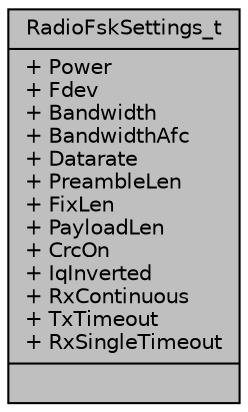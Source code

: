 digraph "RadioFskSettings_t"
{
  edge [fontname="Helvetica",fontsize="10",labelfontname="Helvetica",labelfontsize="10"];
  node [fontname="Helvetica",fontsize="10",shape=record];
  Node1 [label="{RadioFskSettings_t\n|+ Power\l+ Fdev\l+ Bandwidth\l+ BandwidthAfc\l+ Datarate\l+ PreambleLen\l+ FixLen\l+ PayloadLen\l+ CrcOn\l+ IqInverted\l+ RxContinuous\l+ TxTimeout\l+ RxSingleTimeout\l|}",height=0.2,width=0.4,color="black", fillcolor="grey75", style="filled", fontcolor="black"];
}
